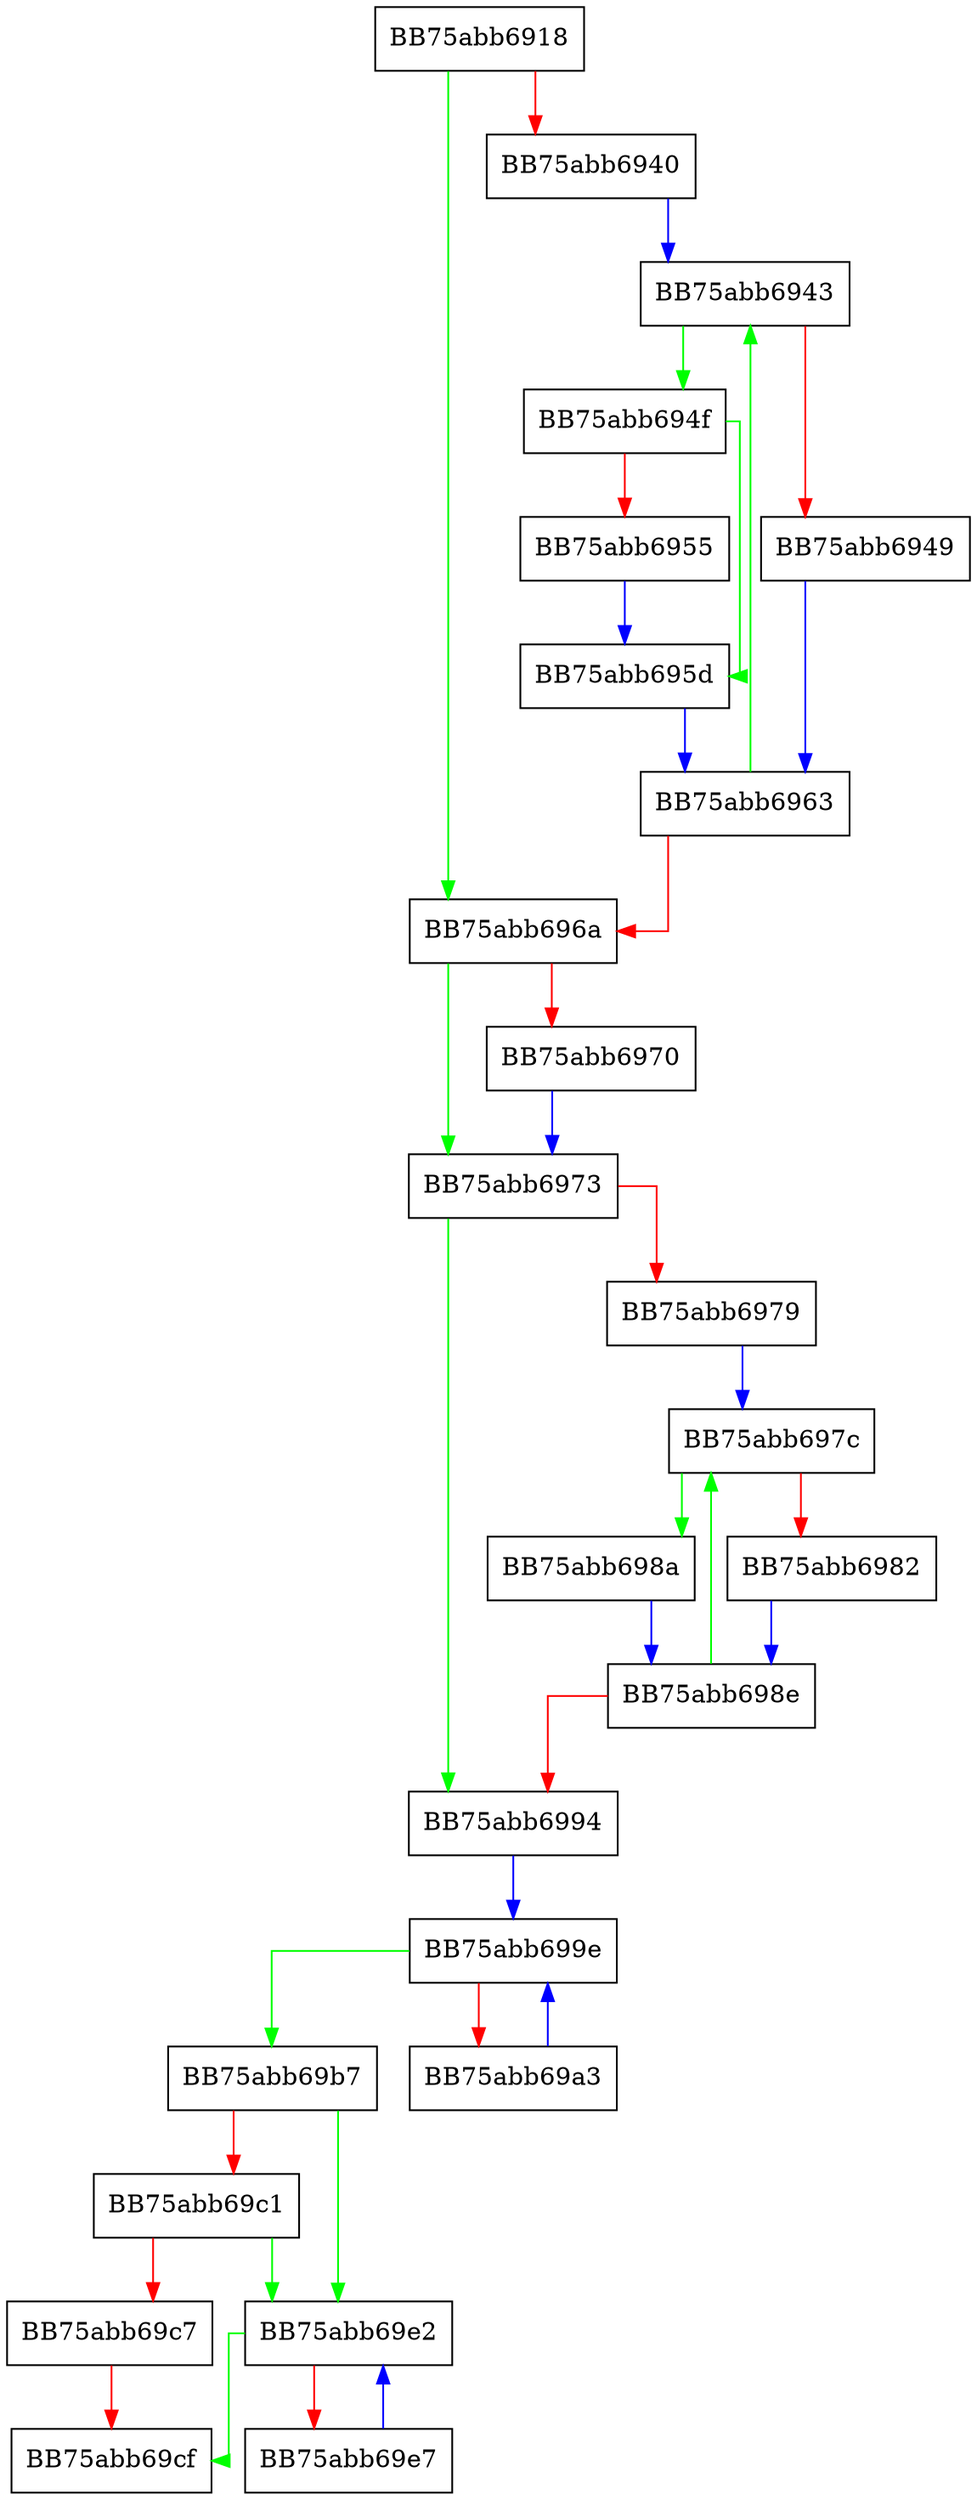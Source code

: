 digraph erase {
  node [shape="box"];
  graph [splines=ortho];
  BB75abb6918 -> BB75abb696a [color="green"];
  BB75abb6918 -> BB75abb6940 [color="red"];
  BB75abb6940 -> BB75abb6943 [color="blue"];
  BB75abb6943 -> BB75abb694f [color="green"];
  BB75abb6943 -> BB75abb6949 [color="red"];
  BB75abb6949 -> BB75abb6963 [color="blue"];
  BB75abb694f -> BB75abb695d [color="green"];
  BB75abb694f -> BB75abb6955 [color="red"];
  BB75abb6955 -> BB75abb695d [color="blue"];
  BB75abb695d -> BB75abb6963 [color="blue"];
  BB75abb6963 -> BB75abb6943 [color="green"];
  BB75abb6963 -> BB75abb696a [color="red"];
  BB75abb696a -> BB75abb6973 [color="green"];
  BB75abb696a -> BB75abb6970 [color="red"];
  BB75abb6970 -> BB75abb6973 [color="blue"];
  BB75abb6973 -> BB75abb6994 [color="green"];
  BB75abb6973 -> BB75abb6979 [color="red"];
  BB75abb6979 -> BB75abb697c [color="blue"];
  BB75abb697c -> BB75abb698a [color="green"];
  BB75abb697c -> BB75abb6982 [color="red"];
  BB75abb6982 -> BB75abb698e [color="blue"];
  BB75abb698a -> BB75abb698e [color="blue"];
  BB75abb698e -> BB75abb697c [color="green"];
  BB75abb698e -> BB75abb6994 [color="red"];
  BB75abb6994 -> BB75abb699e [color="blue"];
  BB75abb699e -> BB75abb69b7 [color="green"];
  BB75abb699e -> BB75abb69a3 [color="red"];
  BB75abb69a3 -> BB75abb699e [color="blue"];
  BB75abb69b7 -> BB75abb69e2 [color="green"];
  BB75abb69b7 -> BB75abb69c1 [color="red"];
  BB75abb69c1 -> BB75abb69e2 [color="green"];
  BB75abb69c1 -> BB75abb69c7 [color="red"];
  BB75abb69c7 -> BB75abb69cf [color="red"];
  BB75abb69e2 -> BB75abb69cf [color="green"];
  BB75abb69e2 -> BB75abb69e7 [color="red"];
  BB75abb69e7 -> BB75abb69e2 [color="blue"];
}